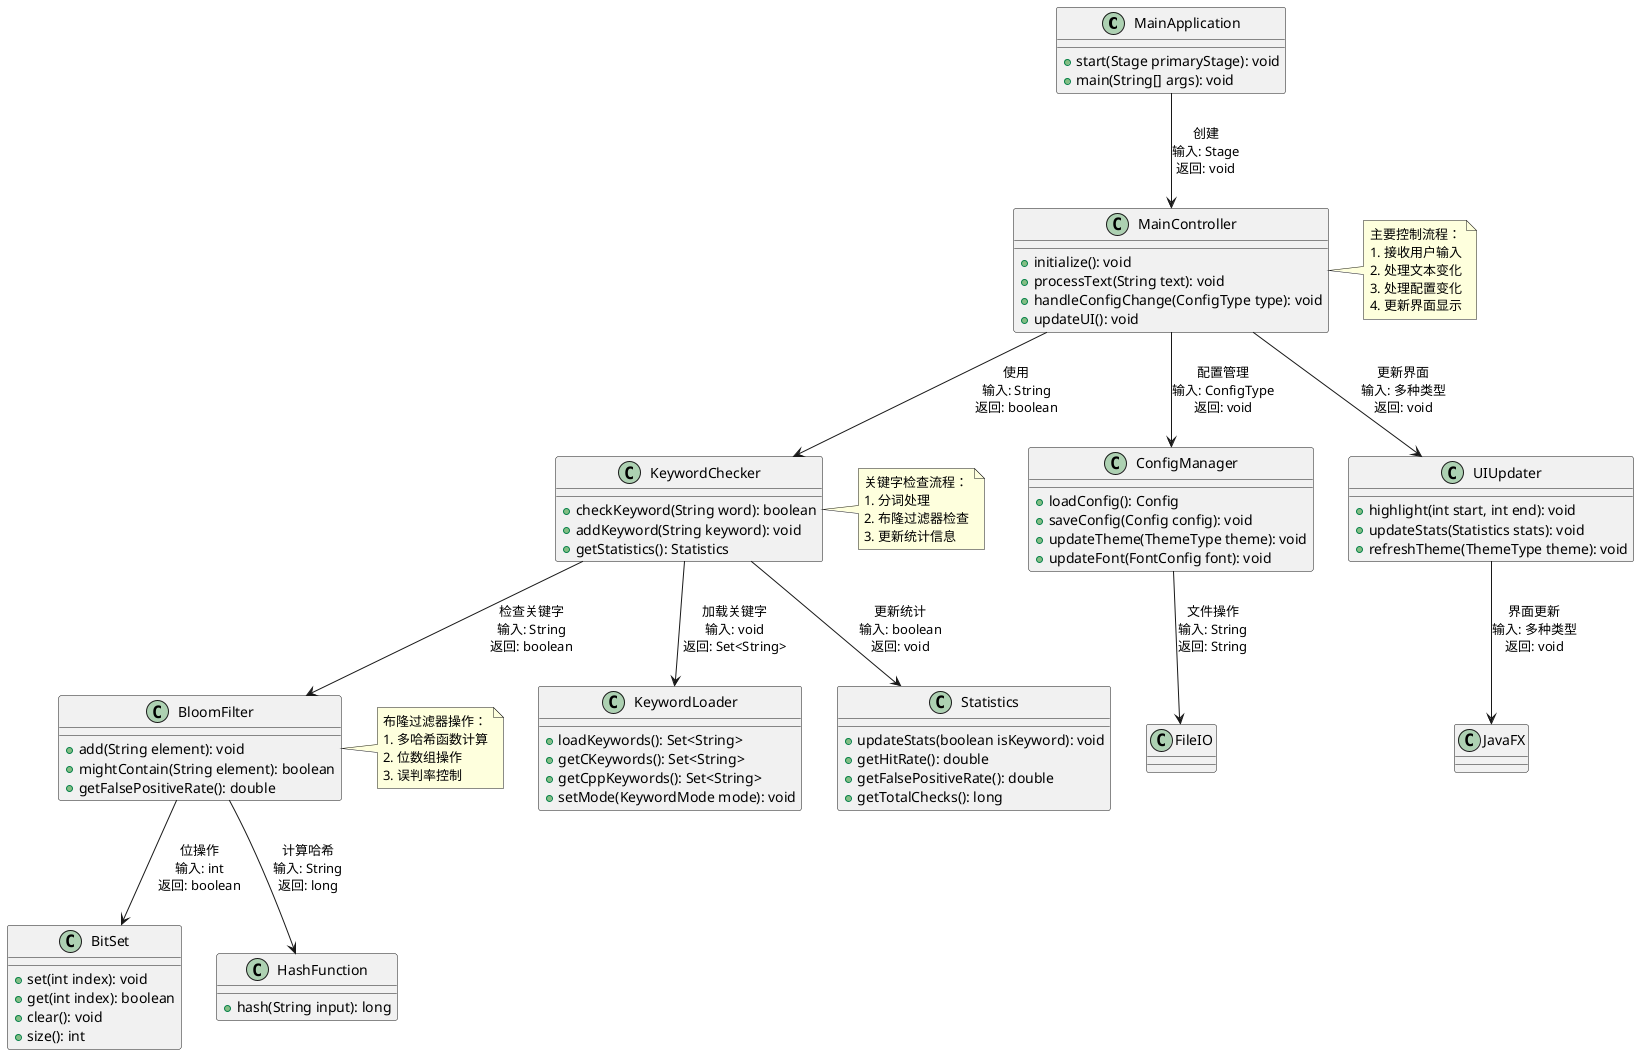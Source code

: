 @startuml 函数调用关系

skinparam backgroundColor white
skinparam activity {
    BackgroundColor LightYellow
    BorderColor Orange
    FontColor black
}

class MainApplication {
    +start(Stage primaryStage): void
    +main(String[] args): void
}

class MainController {
    +initialize(): void
    +processText(String text): void
    +handleConfigChange(ConfigType type): void
    +updateUI(): void
}

class KeywordChecker {
    +checkKeyword(String word): boolean
    +addKeyword(String keyword): void
    +getStatistics(): Statistics
}

class BloomFilter {
    +add(String element): void
    +mightContain(String element): boolean
    +getFalsePositiveRate(): double
}

class KeywordLoader {
    +loadKeywords(): Set<String>
    +getCKeywords(): Set<String>
    +getCppKeywords(): Set<String>
    +setMode(KeywordMode mode): void
}

class Statistics {
    +updateStats(boolean isKeyword): void
    +getHitRate(): double
    +getFalsePositiveRate(): double
    +getTotalChecks(): long
}

class ConfigManager {
    +loadConfig(): Config
    +saveConfig(Config config): void
    +updateTheme(ThemeType theme): void
    +updateFont(FontConfig font): void
}

class UIUpdater {
    +highlight(int start, int end): void
    +updateStats(Statistics stats): void
    +refreshTheme(ThemeType theme): void
}

class BitSet {
    +set(int index): void
    +get(int index): boolean
    +clear(): void
    +size(): int
}

class HashFunction {
    +hash(String input): long
}

MainApplication --> MainController: "创建\n输入: Stage\n返回: void"
MainController --> KeywordChecker: "使用\n输入: String\n返回: boolean"
MainController --> ConfigManager: "配置管理\n输入: ConfigType\n返回: void"
MainController --> UIUpdater: "更新界面\n输入: 多种类型\n返回: void"

KeywordChecker --> BloomFilter: "检查关键字\n输入: String\n返回: boolean"
KeywordChecker --> KeywordLoader: "加载关键字\n输入: void\n返回: Set<String>"
KeywordChecker --> Statistics: "更新统计\n输入: boolean\n返回: void"

BloomFilter --> BitSet: "位操作\n输入: int\n返回: boolean"
BloomFilter --> HashFunction: "计算哈希\n输入: String\n返回: long"

ConfigManager --> "FileIO": "文件操作\n输入: String\n返回: String"
UIUpdater --> "JavaFX": "界面更新\n输入: 多种类型\n返回: void"

note right of MainController
  主要控制流程：
  1. 接收用户输入
  2. 处理文本变化
  3. 处理配置变化
  4. 更新界面显示
end note

note right of KeywordChecker
  关键字检查流程：
  1. 分词处理
  2. 布隆过滤器检查
  3. 更新统计信息
end note

note right of BloomFilter
  布隆过滤器操作：
  1. 多哈希函数计算
  2. 位数组操作
  3. 误判率控制
end note

@enduml
